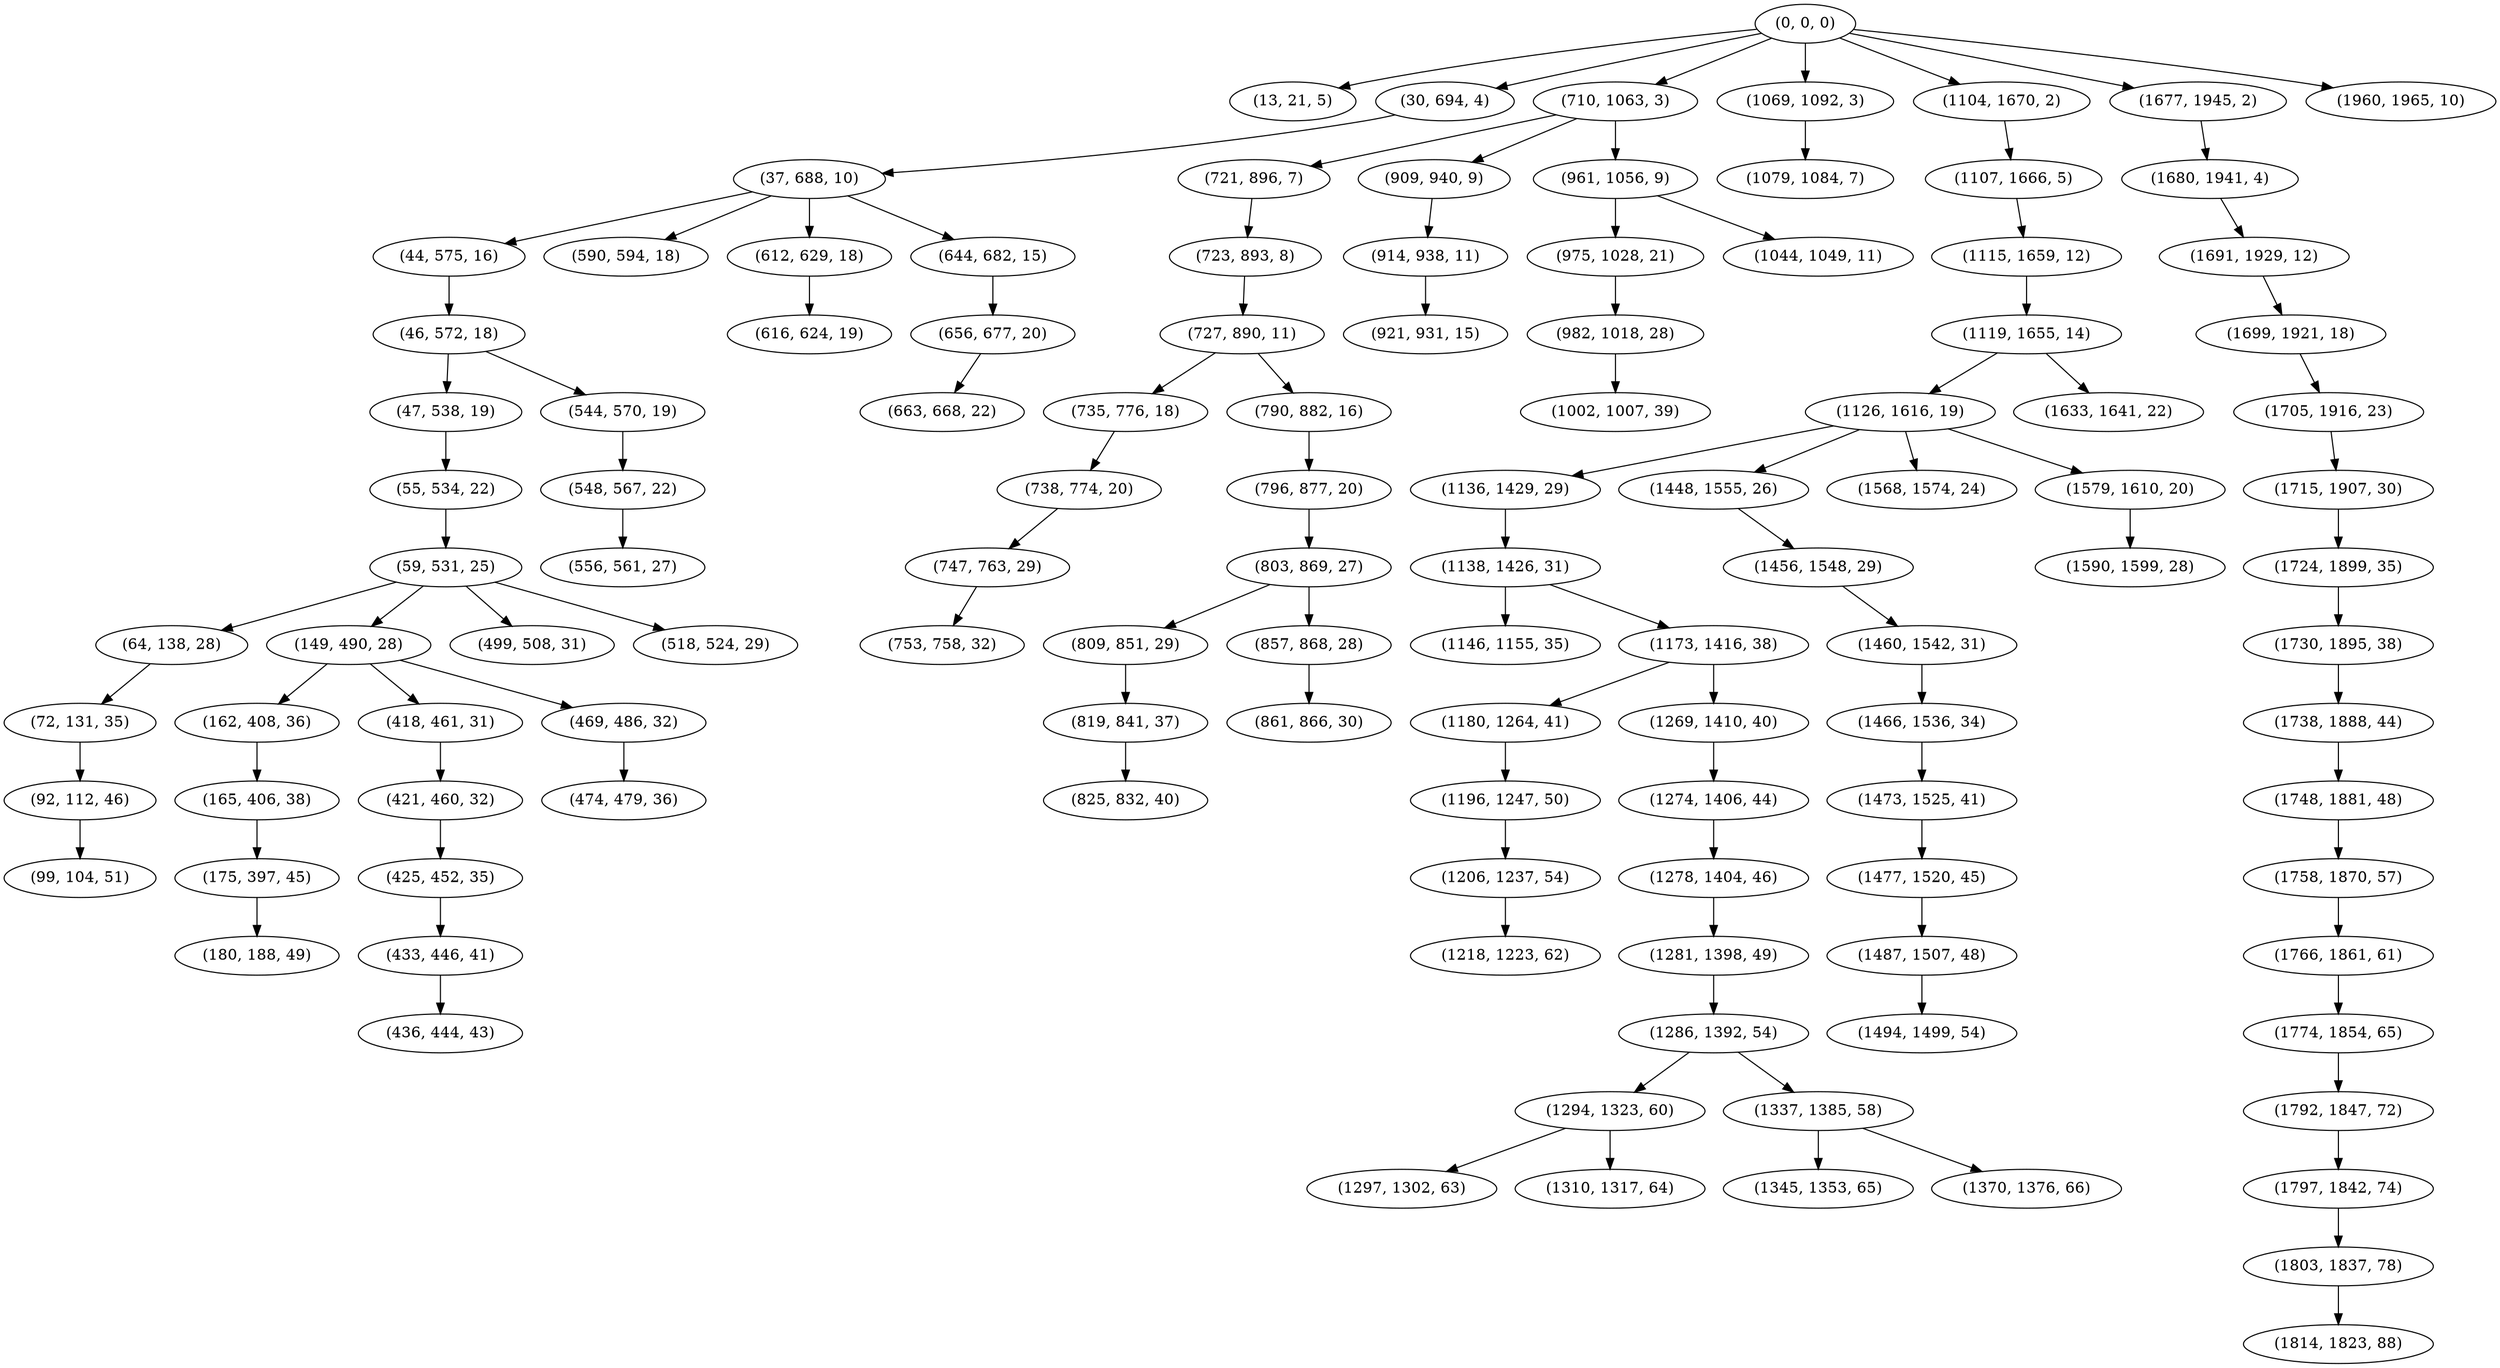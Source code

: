 digraph tree {
    "(0, 0, 0)";
    "(13, 21, 5)";
    "(30, 694, 4)";
    "(37, 688, 10)";
    "(44, 575, 16)";
    "(46, 572, 18)";
    "(47, 538, 19)";
    "(55, 534, 22)";
    "(59, 531, 25)";
    "(64, 138, 28)";
    "(72, 131, 35)";
    "(92, 112, 46)";
    "(99, 104, 51)";
    "(149, 490, 28)";
    "(162, 408, 36)";
    "(165, 406, 38)";
    "(175, 397, 45)";
    "(180, 188, 49)";
    "(418, 461, 31)";
    "(421, 460, 32)";
    "(425, 452, 35)";
    "(433, 446, 41)";
    "(436, 444, 43)";
    "(469, 486, 32)";
    "(474, 479, 36)";
    "(499, 508, 31)";
    "(518, 524, 29)";
    "(544, 570, 19)";
    "(548, 567, 22)";
    "(556, 561, 27)";
    "(590, 594, 18)";
    "(612, 629, 18)";
    "(616, 624, 19)";
    "(644, 682, 15)";
    "(656, 677, 20)";
    "(663, 668, 22)";
    "(710, 1063, 3)";
    "(721, 896, 7)";
    "(723, 893, 8)";
    "(727, 890, 11)";
    "(735, 776, 18)";
    "(738, 774, 20)";
    "(747, 763, 29)";
    "(753, 758, 32)";
    "(790, 882, 16)";
    "(796, 877, 20)";
    "(803, 869, 27)";
    "(809, 851, 29)";
    "(819, 841, 37)";
    "(825, 832, 40)";
    "(857, 868, 28)";
    "(861, 866, 30)";
    "(909, 940, 9)";
    "(914, 938, 11)";
    "(921, 931, 15)";
    "(961, 1056, 9)";
    "(975, 1028, 21)";
    "(982, 1018, 28)";
    "(1002, 1007, 39)";
    "(1044, 1049, 11)";
    "(1069, 1092, 3)";
    "(1079, 1084, 7)";
    "(1104, 1670, 2)";
    "(1107, 1666, 5)";
    "(1115, 1659, 12)";
    "(1119, 1655, 14)";
    "(1126, 1616, 19)";
    "(1136, 1429, 29)";
    "(1138, 1426, 31)";
    "(1146, 1155, 35)";
    "(1173, 1416, 38)";
    "(1180, 1264, 41)";
    "(1196, 1247, 50)";
    "(1206, 1237, 54)";
    "(1218, 1223, 62)";
    "(1269, 1410, 40)";
    "(1274, 1406, 44)";
    "(1278, 1404, 46)";
    "(1281, 1398, 49)";
    "(1286, 1392, 54)";
    "(1294, 1323, 60)";
    "(1297, 1302, 63)";
    "(1310, 1317, 64)";
    "(1337, 1385, 58)";
    "(1345, 1353, 65)";
    "(1370, 1376, 66)";
    "(1448, 1555, 26)";
    "(1456, 1548, 29)";
    "(1460, 1542, 31)";
    "(1466, 1536, 34)";
    "(1473, 1525, 41)";
    "(1477, 1520, 45)";
    "(1487, 1507, 48)";
    "(1494, 1499, 54)";
    "(1568, 1574, 24)";
    "(1579, 1610, 20)";
    "(1590, 1599, 28)";
    "(1633, 1641, 22)";
    "(1677, 1945, 2)";
    "(1680, 1941, 4)";
    "(1691, 1929, 12)";
    "(1699, 1921, 18)";
    "(1705, 1916, 23)";
    "(1715, 1907, 30)";
    "(1724, 1899, 35)";
    "(1730, 1895, 38)";
    "(1738, 1888, 44)";
    "(1748, 1881, 48)";
    "(1758, 1870, 57)";
    "(1766, 1861, 61)";
    "(1774, 1854, 65)";
    "(1792, 1847, 72)";
    "(1797, 1842, 74)";
    "(1803, 1837, 78)";
    "(1814, 1823, 88)";
    "(1960, 1965, 10)";
    "(0, 0, 0)" -> "(13, 21, 5)";
    "(0, 0, 0)" -> "(30, 694, 4)";
    "(0, 0, 0)" -> "(710, 1063, 3)";
    "(0, 0, 0)" -> "(1069, 1092, 3)";
    "(0, 0, 0)" -> "(1104, 1670, 2)";
    "(0, 0, 0)" -> "(1677, 1945, 2)";
    "(0, 0, 0)" -> "(1960, 1965, 10)";
    "(30, 694, 4)" -> "(37, 688, 10)";
    "(37, 688, 10)" -> "(44, 575, 16)";
    "(37, 688, 10)" -> "(590, 594, 18)";
    "(37, 688, 10)" -> "(612, 629, 18)";
    "(37, 688, 10)" -> "(644, 682, 15)";
    "(44, 575, 16)" -> "(46, 572, 18)";
    "(46, 572, 18)" -> "(47, 538, 19)";
    "(46, 572, 18)" -> "(544, 570, 19)";
    "(47, 538, 19)" -> "(55, 534, 22)";
    "(55, 534, 22)" -> "(59, 531, 25)";
    "(59, 531, 25)" -> "(64, 138, 28)";
    "(59, 531, 25)" -> "(149, 490, 28)";
    "(59, 531, 25)" -> "(499, 508, 31)";
    "(59, 531, 25)" -> "(518, 524, 29)";
    "(64, 138, 28)" -> "(72, 131, 35)";
    "(72, 131, 35)" -> "(92, 112, 46)";
    "(92, 112, 46)" -> "(99, 104, 51)";
    "(149, 490, 28)" -> "(162, 408, 36)";
    "(149, 490, 28)" -> "(418, 461, 31)";
    "(149, 490, 28)" -> "(469, 486, 32)";
    "(162, 408, 36)" -> "(165, 406, 38)";
    "(165, 406, 38)" -> "(175, 397, 45)";
    "(175, 397, 45)" -> "(180, 188, 49)";
    "(418, 461, 31)" -> "(421, 460, 32)";
    "(421, 460, 32)" -> "(425, 452, 35)";
    "(425, 452, 35)" -> "(433, 446, 41)";
    "(433, 446, 41)" -> "(436, 444, 43)";
    "(469, 486, 32)" -> "(474, 479, 36)";
    "(544, 570, 19)" -> "(548, 567, 22)";
    "(548, 567, 22)" -> "(556, 561, 27)";
    "(612, 629, 18)" -> "(616, 624, 19)";
    "(644, 682, 15)" -> "(656, 677, 20)";
    "(656, 677, 20)" -> "(663, 668, 22)";
    "(710, 1063, 3)" -> "(721, 896, 7)";
    "(710, 1063, 3)" -> "(909, 940, 9)";
    "(710, 1063, 3)" -> "(961, 1056, 9)";
    "(721, 896, 7)" -> "(723, 893, 8)";
    "(723, 893, 8)" -> "(727, 890, 11)";
    "(727, 890, 11)" -> "(735, 776, 18)";
    "(727, 890, 11)" -> "(790, 882, 16)";
    "(735, 776, 18)" -> "(738, 774, 20)";
    "(738, 774, 20)" -> "(747, 763, 29)";
    "(747, 763, 29)" -> "(753, 758, 32)";
    "(790, 882, 16)" -> "(796, 877, 20)";
    "(796, 877, 20)" -> "(803, 869, 27)";
    "(803, 869, 27)" -> "(809, 851, 29)";
    "(803, 869, 27)" -> "(857, 868, 28)";
    "(809, 851, 29)" -> "(819, 841, 37)";
    "(819, 841, 37)" -> "(825, 832, 40)";
    "(857, 868, 28)" -> "(861, 866, 30)";
    "(909, 940, 9)" -> "(914, 938, 11)";
    "(914, 938, 11)" -> "(921, 931, 15)";
    "(961, 1056, 9)" -> "(975, 1028, 21)";
    "(961, 1056, 9)" -> "(1044, 1049, 11)";
    "(975, 1028, 21)" -> "(982, 1018, 28)";
    "(982, 1018, 28)" -> "(1002, 1007, 39)";
    "(1069, 1092, 3)" -> "(1079, 1084, 7)";
    "(1104, 1670, 2)" -> "(1107, 1666, 5)";
    "(1107, 1666, 5)" -> "(1115, 1659, 12)";
    "(1115, 1659, 12)" -> "(1119, 1655, 14)";
    "(1119, 1655, 14)" -> "(1126, 1616, 19)";
    "(1119, 1655, 14)" -> "(1633, 1641, 22)";
    "(1126, 1616, 19)" -> "(1136, 1429, 29)";
    "(1126, 1616, 19)" -> "(1448, 1555, 26)";
    "(1126, 1616, 19)" -> "(1568, 1574, 24)";
    "(1126, 1616, 19)" -> "(1579, 1610, 20)";
    "(1136, 1429, 29)" -> "(1138, 1426, 31)";
    "(1138, 1426, 31)" -> "(1146, 1155, 35)";
    "(1138, 1426, 31)" -> "(1173, 1416, 38)";
    "(1173, 1416, 38)" -> "(1180, 1264, 41)";
    "(1173, 1416, 38)" -> "(1269, 1410, 40)";
    "(1180, 1264, 41)" -> "(1196, 1247, 50)";
    "(1196, 1247, 50)" -> "(1206, 1237, 54)";
    "(1206, 1237, 54)" -> "(1218, 1223, 62)";
    "(1269, 1410, 40)" -> "(1274, 1406, 44)";
    "(1274, 1406, 44)" -> "(1278, 1404, 46)";
    "(1278, 1404, 46)" -> "(1281, 1398, 49)";
    "(1281, 1398, 49)" -> "(1286, 1392, 54)";
    "(1286, 1392, 54)" -> "(1294, 1323, 60)";
    "(1286, 1392, 54)" -> "(1337, 1385, 58)";
    "(1294, 1323, 60)" -> "(1297, 1302, 63)";
    "(1294, 1323, 60)" -> "(1310, 1317, 64)";
    "(1337, 1385, 58)" -> "(1345, 1353, 65)";
    "(1337, 1385, 58)" -> "(1370, 1376, 66)";
    "(1448, 1555, 26)" -> "(1456, 1548, 29)";
    "(1456, 1548, 29)" -> "(1460, 1542, 31)";
    "(1460, 1542, 31)" -> "(1466, 1536, 34)";
    "(1466, 1536, 34)" -> "(1473, 1525, 41)";
    "(1473, 1525, 41)" -> "(1477, 1520, 45)";
    "(1477, 1520, 45)" -> "(1487, 1507, 48)";
    "(1487, 1507, 48)" -> "(1494, 1499, 54)";
    "(1579, 1610, 20)" -> "(1590, 1599, 28)";
    "(1677, 1945, 2)" -> "(1680, 1941, 4)";
    "(1680, 1941, 4)" -> "(1691, 1929, 12)";
    "(1691, 1929, 12)" -> "(1699, 1921, 18)";
    "(1699, 1921, 18)" -> "(1705, 1916, 23)";
    "(1705, 1916, 23)" -> "(1715, 1907, 30)";
    "(1715, 1907, 30)" -> "(1724, 1899, 35)";
    "(1724, 1899, 35)" -> "(1730, 1895, 38)";
    "(1730, 1895, 38)" -> "(1738, 1888, 44)";
    "(1738, 1888, 44)" -> "(1748, 1881, 48)";
    "(1748, 1881, 48)" -> "(1758, 1870, 57)";
    "(1758, 1870, 57)" -> "(1766, 1861, 61)";
    "(1766, 1861, 61)" -> "(1774, 1854, 65)";
    "(1774, 1854, 65)" -> "(1792, 1847, 72)";
    "(1792, 1847, 72)" -> "(1797, 1842, 74)";
    "(1797, 1842, 74)" -> "(1803, 1837, 78)";
    "(1803, 1837, 78)" -> "(1814, 1823, 88)";
}

